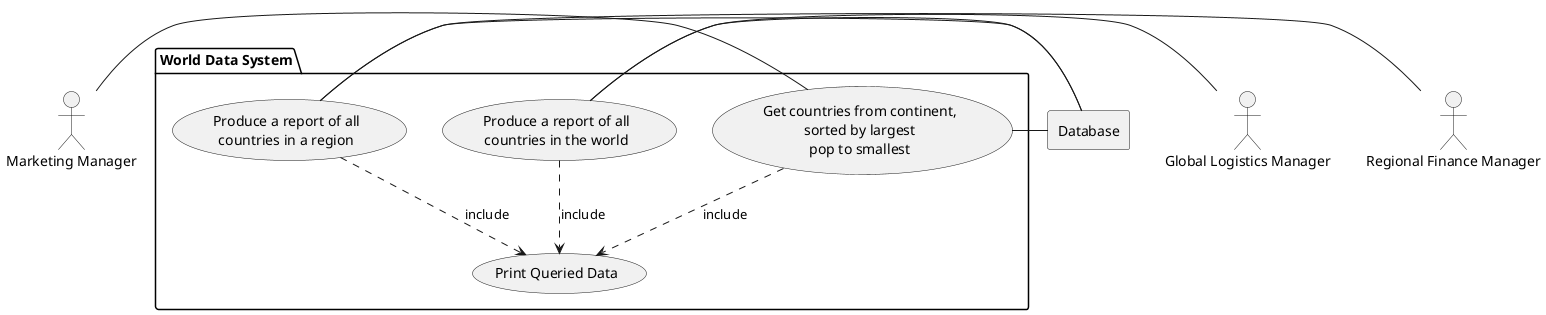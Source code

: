 @startuml
'https://plantuml.com/use-case-diagram


actor Marketing as "Marketing Manager"
actor Logistics as "Global Logistics Manager"
actor Finance as "Regional Finance Manager"

rectangle Database


package "World Data System" {

    usecase UCa as "Print Queried Data"

    usecase UC1 as "Get countries from continent,
    sorted by largest
    pop to smallest"

    usecase UC2 as "Produce a report of all
    countries in the world"

    usecase UC3 as "Produce a report of all
    countries in a region"

    top to bottom direction
    Marketing - UC1
    UC1 ..> UCa : include
    UC1 - Database
    Logistics - UC2
    UC2 ..> UCa : include
    UC2 - Database
    Finance - UC3
    UC3 ..> UCa : include
    UC3 - Database

}
@enduml